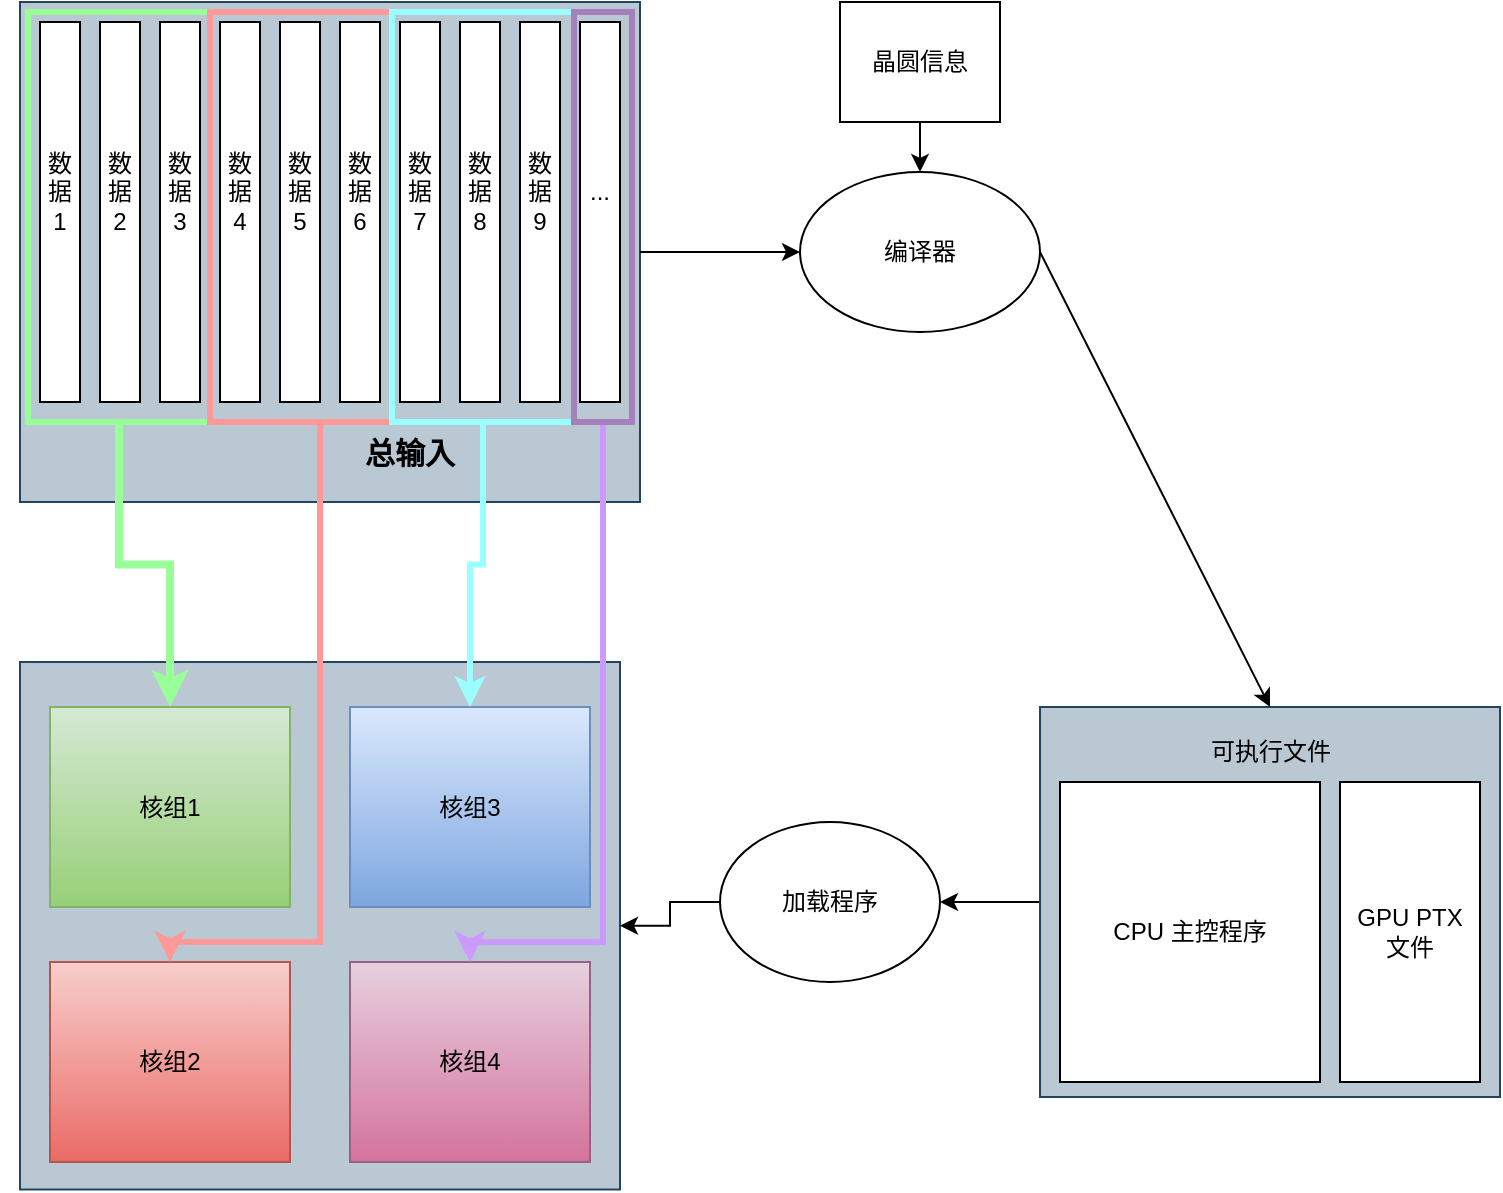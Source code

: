 <mxfile version="24.8.4">
  <diagram name="Page-1" id="mz1Ur3lC-kKvIxkAm4-n">
    <mxGraphModel dx="858" dy="833" grid="1" gridSize="10" guides="1" tooltips="1" connect="1" arrows="1" fold="1" page="1" pageScale="1" pageWidth="850" pageHeight="1100" math="0" shadow="0">
      <root>
        <mxCell id="0" />
        <mxCell id="1" parent="0" />
        <mxCell id="n7QWhcrF3B2wRNdfnVHo-2" value="" style="rounded=0;whiteSpace=wrap;html=1;rotation=0;fillColor=#bac8d3;strokeColor=#23445d;" vertex="1" parent="1">
          <mxGeometry x="20" y="10" width="310" height="250" as="geometry" />
        </mxCell>
        <mxCell id="n7QWhcrF3B2wRNdfnVHo-3" value="" style="rounded=0;whiteSpace=wrap;html=1;" vertex="1" parent="1">
          <mxGeometry x="30" y="20" width="20" height="190" as="geometry" />
        </mxCell>
        <mxCell id="n7QWhcrF3B2wRNdfnVHo-4" value="" style="rounded=0;whiteSpace=wrap;html=1;" vertex="1" parent="1">
          <mxGeometry x="60" y="20" width="20" height="190" as="geometry" />
        </mxCell>
        <mxCell id="n7QWhcrF3B2wRNdfnVHo-5" value="" style="rounded=0;whiteSpace=wrap;html=1;" vertex="1" parent="1">
          <mxGeometry x="90" y="20" width="20" height="190" as="geometry" />
        </mxCell>
        <mxCell id="n7QWhcrF3B2wRNdfnVHo-6" value="" style="rounded=0;whiteSpace=wrap;html=1;" vertex="1" parent="1">
          <mxGeometry x="150" y="20" width="20" height="190" as="geometry" />
        </mxCell>
        <mxCell id="n7QWhcrF3B2wRNdfnVHo-7" value="" style="rounded=0;whiteSpace=wrap;html=1;" vertex="1" parent="1">
          <mxGeometry x="120" y="20" width="20" height="190" as="geometry" />
        </mxCell>
        <mxCell id="n7QWhcrF3B2wRNdfnVHo-8" value="" style="rounded=0;whiteSpace=wrap;html=1;" vertex="1" parent="1">
          <mxGeometry x="180" y="20" width="20" height="190" as="geometry" />
        </mxCell>
        <mxCell id="n7QWhcrF3B2wRNdfnVHo-9" value="" style="rounded=0;whiteSpace=wrap;html=1;" vertex="1" parent="1">
          <mxGeometry x="210" y="20" width="20" height="190" as="geometry" />
        </mxCell>
        <mxCell id="n7QWhcrF3B2wRNdfnVHo-10" value="" style="rounded=0;whiteSpace=wrap;html=1;" vertex="1" parent="1">
          <mxGeometry x="240" y="20" width="20" height="190" as="geometry" />
        </mxCell>
        <mxCell id="n7QWhcrF3B2wRNdfnVHo-11" value="" style="rounded=0;whiteSpace=wrap;html=1;" vertex="1" parent="1">
          <mxGeometry x="270" y="20" width="20" height="190" as="geometry" />
        </mxCell>
        <mxCell id="n7QWhcrF3B2wRNdfnVHo-13" value="" style="rounded=0;whiteSpace=wrap;html=1;" vertex="1" parent="1">
          <mxGeometry x="300" y="20" width="20" height="190" as="geometry" />
        </mxCell>
        <mxCell id="n7QWhcrF3B2wRNdfnVHo-14" value="&lt;b&gt;&lt;font style=&quot;font-size: 15px;&quot;&gt;总输入&lt;/font&gt;&lt;/b&gt;" style="text;html=1;align=center;verticalAlign=middle;whiteSpace=wrap;rounded=0;" vertex="1" parent="1">
          <mxGeometry x="185" y="220" width="60" height="30" as="geometry" />
        </mxCell>
        <mxCell id="n7QWhcrF3B2wRNdfnVHo-15" value="数&lt;br&gt;据&lt;br&gt;1" style="text;html=1;align=center;verticalAlign=middle;whiteSpace=wrap;rounded=0;rotation=0;" vertex="1" parent="1">
          <mxGeometry x="10" y="90" width="60" height="30" as="geometry" />
        </mxCell>
        <mxCell id="n7QWhcrF3B2wRNdfnVHo-16" value="数&lt;br&gt;据&lt;br&gt;2" style="text;html=1;align=center;verticalAlign=middle;whiteSpace=wrap;rounded=0;rotation=0;" vertex="1" parent="1">
          <mxGeometry x="40" y="90" width="60" height="30" as="geometry" />
        </mxCell>
        <mxCell id="n7QWhcrF3B2wRNdfnVHo-17" value="数&lt;br&gt;据&lt;br&gt;3" style="text;html=1;align=center;verticalAlign=middle;whiteSpace=wrap;rounded=0;rotation=0;" vertex="1" parent="1">
          <mxGeometry x="70" y="90" width="60" height="30" as="geometry" />
        </mxCell>
        <mxCell id="n7QWhcrF3B2wRNdfnVHo-18" value="数&lt;br&gt;据&lt;br&gt;4" style="text;html=1;align=center;verticalAlign=middle;whiteSpace=wrap;rounded=0;rotation=0;" vertex="1" parent="1">
          <mxGeometry x="100" y="90" width="60" height="30" as="geometry" />
        </mxCell>
        <mxCell id="n7QWhcrF3B2wRNdfnVHo-19" value="数&lt;br&gt;据&lt;br&gt;5" style="text;html=1;align=center;verticalAlign=middle;whiteSpace=wrap;rounded=0;rotation=0;" vertex="1" parent="1">
          <mxGeometry x="130" y="90" width="60" height="30" as="geometry" />
        </mxCell>
        <mxCell id="n7QWhcrF3B2wRNdfnVHo-20" value="数&lt;br&gt;据&lt;br&gt;6" style="text;html=1;align=center;verticalAlign=middle;whiteSpace=wrap;rounded=0;rotation=0;" vertex="1" parent="1">
          <mxGeometry x="160" y="90" width="60" height="30" as="geometry" />
        </mxCell>
        <mxCell id="n7QWhcrF3B2wRNdfnVHo-21" value="数&lt;br&gt;据&lt;br&gt;7" style="text;html=1;align=center;verticalAlign=middle;whiteSpace=wrap;rounded=0;rotation=0;" vertex="1" parent="1">
          <mxGeometry x="190" y="90" width="60" height="30" as="geometry" />
        </mxCell>
        <mxCell id="n7QWhcrF3B2wRNdfnVHo-22" value="数&lt;br&gt;据&lt;br&gt;8" style="text;html=1;align=center;verticalAlign=middle;whiteSpace=wrap;rounded=0;rotation=0;" vertex="1" parent="1">
          <mxGeometry x="220" y="90" width="60" height="30" as="geometry" />
        </mxCell>
        <mxCell id="n7QWhcrF3B2wRNdfnVHo-23" value="数&lt;br&gt;据&lt;br&gt;9" style="text;html=1;align=center;verticalAlign=middle;whiteSpace=wrap;rounded=0;rotation=0;" vertex="1" parent="1">
          <mxGeometry x="250" y="90" width="60" height="30" as="geometry" />
        </mxCell>
        <mxCell id="n7QWhcrF3B2wRNdfnVHo-25" value="..." style="text;html=1;align=center;verticalAlign=middle;whiteSpace=wrap;rounded=0;rotation=0;" vertex="1" parent="1">
          <mxGeometry x="280" y="90" width="60" height="30" as="geometry" />
        </mxCell>
        <mxCell id="n7QWhcrF3B2wRNdfnVHo-26" value="编译器" style="ellipse;whiteSpace=wrap;html=1;" vertex="1" parent="1">
          <mxGeometry x="410" y="95" width="120" height="80" as="geometry" />
        </mxCell>
        <mxCell id="n7QWhcrF3B2wRNdfnVHo-27" value="" style="endArrow=classic;html=1;rounded=0;entryX=0;entryY=0.5;entryDx=0;entryDy=0;exitX=1;exitY=0.5;exitDx=0;exitDy=0;" edge="1" parent="1" source="n7QWhcrF3B2wRNdfnVHo-2" target="n7QWhcrF3B2wRNdfnVHo-26">
          <mxGeometry width="50" height="50" relative="1" as="geometry">
            <mxPoint x="260" y="270" as="sourcePoint" />
            <mxPoint x="255" y="230" as="targetPoint" />
          </mxGeometry>
        </mxCell>
        <mxCell id="n7QWhcrF3B2wRNdfnVHo-28" value="晶圆信息" style="rounded=0;whiteSpace=wrap;html=1;" vertex="1" parent="1">
          <mxGeometry x="430" y="10" width="80" height="60" as="geometry" />
        </mxCell>
        <mxCell id="n7QWhcrF3B2wRNdfnVHo-29" value="" style="endArrow=classic;html=1;rounded=0;exitX=0.5;exitY=1;exitDx=0;exitDy=0;entryX=0.5;entryY=0;entryDx=0;entryDy=0;" edge="1" parent="1" source="n7QWhcrF3B2wRNdfnVHo-28" target="n7QWhcrF3B2wRNdfnVHo-26">
          <mxGeometry width="50" height="50" relative="1" as="geometry">
            <mxPoint x="205" y="380" as="sourcePoint" />
            <mxPoint x="255" y="330" as="targetPoint" />
          </mxGeometry>
        </mxCell>
        <mxCell id="n7QWhcrF3B2wRNdfnVHo-52" style="edgeStyle=orthogonalEdgeStyle;rounded=0;orthogonalLoop=1;jettySize=auto;html=1;entryX=1;entryY=0.5;entryDx=0;entryDy=0;" edge="1" parent="1" source="n7QWhcrF3B2wRNdfnVHo-39" target="n7QWhcrF3B2wRNdfnVHo-51">
          <mxGeometry relative="1" as="geometry" />
        </mxCell>
        <mxCell id="n7QWhcrF3B2wRNdfnVHo-39" value="" style="rounded=0;whiteSpace=wrap;html=1;fillColor=#bac8d3;strokeColor=#23445d;" vertex="1" parent="1">
          <mxGeometry x="530" y="362.5" width="230" height="195" as="geometry" />
        </mxCell>
        <mxCell id="n7QWhcrF3B2wRNdfnVHo-40" value="" style="endArrow=classic;html=1;rounded=0;entryX=0.5;entryY=0;entryDx=0;entryDy=0;exitX=1;exitY=0.5;exitDx=0;exitDy=0;" edge="1" parent="1" source="n7QWhcrF3B2wRNdfnVHo-26" target="n7QWhcrF3B2wRNdfnVHo-39">
          <mxGeometry width="50" height="50" relative="1" as="geometry">
            <mxPoint x="530" y="135" as="sourcePoint" />
            <mxPoint x="265" y="330" as="targetPoint" />
          </mxGeometry>
        </mxCell>
        <mxCell id="n7QWhcrF3B2wRNdfnVHo-41" value="可执行文件" style="text;html=1;align=center;verticalAlign=middle;whiteSpace=wrap;rounded=0;" vertex="1" parent="1">
          <mxGeometry x="612.5" y="370" width="65" height="30" as="geometry" />
        </mxCell>
        <mxCell id="n7QWhcrF3B2wRNdfnVHo-44" value="CPU 主控程序" style="rounded=0;whiteSpace=wrap;html=1;" vertex="1" parent="1">
          <mxGeometry x="540" y="400" width="130" height="150" as="geometry" />
        </mxCell>
        <mxCell id="n7QWhcrF3B2wRNdfnVHo-45" value="GPU PTX&lt;br&gt;文件" style="rounded=0;whiteSpace=wrap;html=1;" vertex="1" parent="1">
          <mxGeometry x="680" y="400" width="70" height="150" as="geometry" />
        </mxCell>
        <mxCell id="n7QWhcrF3B2wRNdfnVHo-46" value="" style="rounded=0;whiteSpace=wrap;html=1;fillColor=#bac8d3;strokeColor=#23445d;" vertex="1" parent="1">
          <mxGeometry x="20" y="340" width="300" height="263.75" as="geometry" />
        </mxCell>
        <mxCell id="n7QWhcrF3B2wRNdfnVHo-47" value="核组1" style="rounded=0;whiteSpace=wrap;html=1;fillColor=#d5e8d4;gradientColor=#97d077;strokeColor=#82b366;" vertex="1" parent="1">
          <mxGeometry x="35" y="362.5" width="120" height="100" as="geometry" />
        </mxCell>
        <mxCell id="n7QWhcrF3B2wRNdfnVHo-48" value="核组3" style="rounded=0;whiteSpace=wrap;html=1;fillColor=#dae8fc;gradientColor=#7ea6e0;strokeColor=#6c8ebf;" vertex="1" parent="1">
          <mxGeometry x="185" y="362.5" width="120" height="100" as="geometry" />
        </mxCell>
        <mxCell id="n7QWhcrF3B2wRNdfnVHo-49" value="核组2" style="rounded=0;whiteSpace=wrap;html=1;fillColor=#f8cecc;gradientColor=#ea6b66;strokeColor=#b85450;" vertex="1" parent="1">
          <mxGeometry x="35" y="490" width="120" height="100" as="geometry" />
        </mxCell>
        <mxCell id="n7QWhcrF3B2wRNdfnVHo-50" value="核组4" style="rounded=0;whiteSpace=wrap;html=1;fillColor=#e6d0de;gradientColor=#d5739d;strokeColor=#996185;" vertex="1" parent="1">
          <mxGeometry x="185" y="490" width="120" height="100" as="geometry" />
        </mxCell>
        <mxCell id="n7QWhcrF3B2wRNdfnVHo-53" style="edgeStyle=orthogonalEdgeStyle;rounded=0;orthogonalLoop=1;jettySize=auto;html=1;exitX=0;exitY=0.5;exitDx=0;exitDy=0;entryX=1;entryY=0.5;entryDx=0;entryDy=0;" edge="1" parent="1" source="n7QWhcrF3B2wRNdfnVHo-51" target="n7QWhcrF3B2wRNdfnVHo-46">
          <mxGeometry relative="1" as="geometry" />
        </mxCell>
        <mxCell id="n7QWhcrF3B2wRNdfnVHo-51" value="加载程序" style="ellipse;whiteSpace=wrap;html=1;" vertex="1" parent="1">
          <mxGeometry x="370" y="420" width="110" height="80" as="geometry" />
        </mxCell>
        <mxCell id="n7QWhcrF3B2wRNdfnVHo-60" style="edgeStyle=orthogonalEdgeStyle;rounded=0;orthogonalLoop=1;jettySize=auto;html=1;exitX=0.5;exitY=1;exitDx=0;exitDy=0;strokeColor=#99FF99;strokeWidth=4;" edge="1" parent="1" source="n7QWhcrF3B2wRNdfnVHo-56" target="n7QWhcrF3B2wRNdfnVHo-47">
          <mxGeometry relative="1" as="geometry" />
        </mxCell>
        <mxCell id="n7QWhcrF3B2wRNdfnVHo-56" value="" style="rounded=0;whiteSpace=wrap;html=1;fillColor=none;strokeColor=#99FF99;strokeWidth=3;" vertex="1" parent="1">
          <mxGeometry x="24" y="15" width="91" height="205" as="geometry" />
        </mxCell>
        <mxCell id="n7QWhcrF3B2wRNdfnVHo-61" style="edgeStyle=orthogonalEdgeStyle;rounded=0;orthogonalLoop=1;jettySize=auto;html=1;exitX=0.5;exitY=1;exitDx=0;exitDy=0;entryX=0.5;entryY=0;entryDx=0;entryDy=0;strokeColor=#FF9999;strokeWidth=3;" edge="1" parent="1" source="n7QWhcrF3B2wRNdfnVHo-57" target="n7QWhcrF3B2wRNdfnVHo-49">
          <mxGeometry relative="1" as="geometry">
            <Array as="points">
              <mxPoint x="170" y="220" />
              <mxPoint x="170" y="480" />
              <mxPoint x="95" y="480" />
            </Array>
          </mxGeometry>
        </mxCell>
        <mxCell id="n7QWhcrF3B2wRNdfnVHo-57" value="" style="rounded=0;whiteSpace=wrap;html=1;fillColor=none;strokeColor=#FF9999;strokeWidth=3;" vertex="1" parent="1">
          <mxGeometry x="115" y="15" width="91" height="205" as="geometry" />
        </mxCell>
        <mxCell id="n7QWhcrF3B2wRNdfnVHo-62" style="edgeStyle=orthogonalEdgeStyle;rounded=0;orthogonalLoop=1;jettySize=auto;html=1;exitX=0.5;exitY=1;exitDx=0;exitDy=0;entryX=0.5;entryY=0;entryDx=0;entryDy=0;strokeColor=#99FFFF;strokeWidth=3;" edge="1" parent="1" source="n7QWhcrF3B2wRNdfnVHo-58" target="n7QWhcrF3B2wRNdfnVHo-48">
          <mxGeometry relative="1" as="geometry" />
        </mxCell>
        <mxCell id="n7QWhcrF3B2wRNdfnVHo-58" value="" style="rounded=0;whiteSpace=wrap;html=1;fillColor=none;strokeColor=#99FFFF;strokeWidth=3;" vertex="1" parent="1">
          <mxGeometry x="206" y="15" width="91" height="205" as="geometry" />
        </mxCell>
        <mxCell id="n7QWhcrF3B2wRNdfnVHo-63" style="edgeStyle=orthogonalEdgeStyle;rounded=0;orthogonalLoop=1;jettySize=auto;html=1;exitX=0.5;exitY=1;exitDx=0;exitDy=0;entryX=0.5;entryY=0;entryDx=0;entryDy=0;strokeColor=#CC99FF;strokeWidth=3;" edge="1" parent="1" source="n7QWhcrF3B2wRNdfnVHo-59" target="n7QWhcrF3B2wRNdfnVHo-50">
          <mxGeometry relative="1" as="geometry">
            <Array as="points">
              <mxPoint x="312" y="480" />
              <mxPoint x="245" y="480" />
            </Array>
          </mxGeometry>
        </mxCell>
        <mxCell id="n7QWhcrF3B2wRNdfnVHo-59" value="" style="rounded=0;whiteSpace=wrap;html=1;fillColor=none;strokeColor=#A680B8;strokeWidth=3;" vertex="1" parent="1">
          <mxGeometry x="297" y="15" width="29" height="205" as="geometry" />
        </mxCell>
      </root>
    </mxGraphModel>
  </diagram>
</mxfile>
